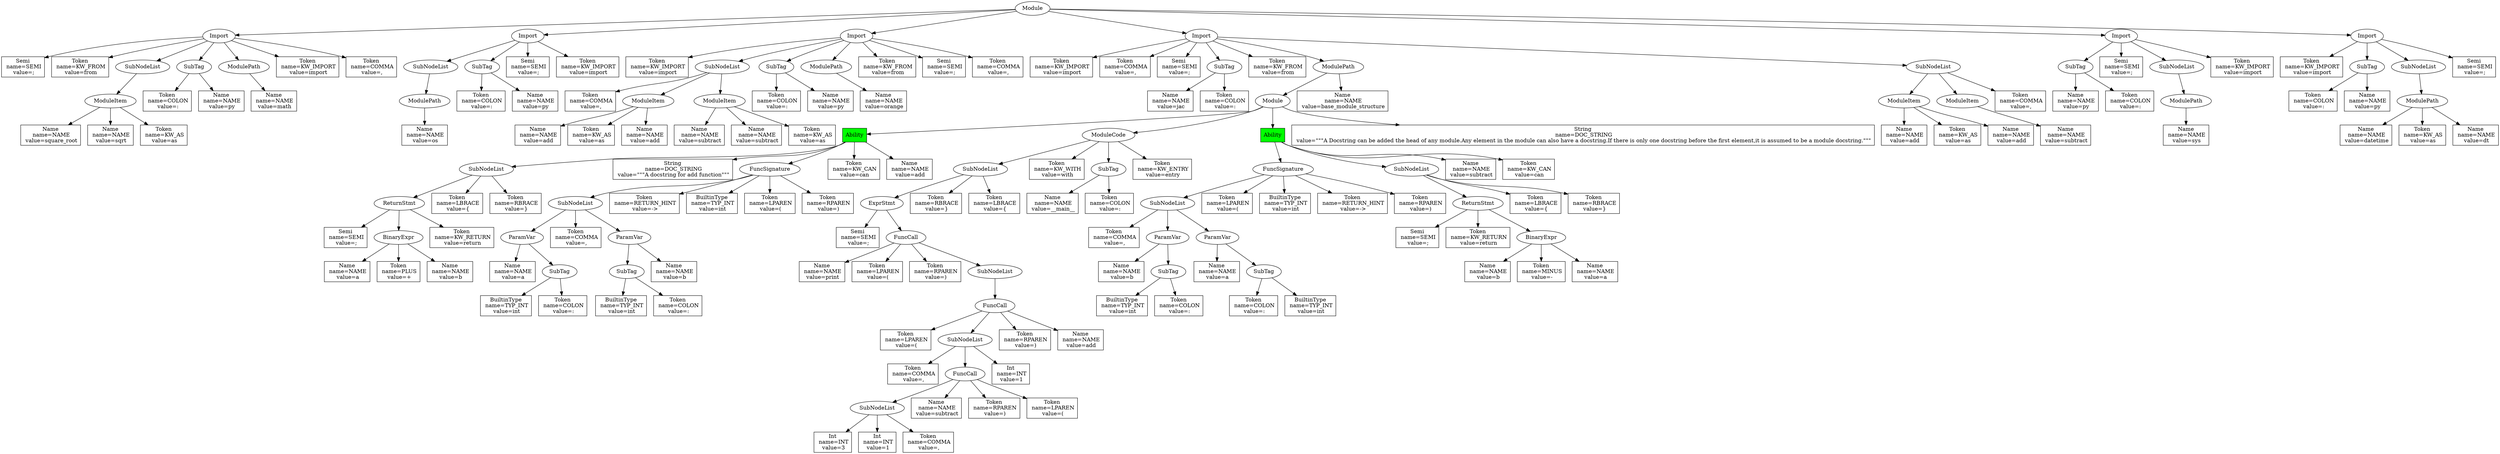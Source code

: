 
digraph graph1 {28 [label=<Token<BR/> name=COLON<BR/> value=:> shape="box"];
108 [label="ReturnStmt"];
41  -> 42;
81 [label=<Name<BR/> name=NAME<BR/> value=a> shape="box"];
10  -> 24;
13 [label=<Token<BR/> name=COLON<BR/> value=:> shape="box"];
129  -> 131;
113 [label=<Name<BR/> name=NAME<BR/> value=b> shape="box"];
55  -> 76;
15 [label=<Token<BR/> name=KW_FROM<BR/> value=from> shape="box"];
19 [label="SubNodeList"];
93 [label=<Name<BR/> name=NAME<BR/> value=a> shape="box"];
108  -> 114;
97 [label=<Token<BR/> name=COMMA<BR/> value=,> shape="box"];
36 [label="Import"];
46 [label=<Token<BR/> name=KW_IMPORT<BR/> value=import> shape="box"];
129  -> 132;
124  -> 145;
32 [label=<Name<BR/> name=NAME<BR/> value=datetime> shape="box"];
78  -> 84;
98 [label="ParamVar"];
149  -> 152;
78 [label="ReturnStmt"];
138  -> 139;
157  -> 158;
23 [label=<Name<BR/> name=NAME<BR/> value=square_root> shape="box"];
129  -> 143;
132  -> 134;
146 [label=<Token<BR/> name=RBRACE<BR/> value=}> shape="box"];
36  -> 41;
66 [label=<BuiltinType<BR/> name=TYP_INT<BR/> value=int> shape="box"];
166 [label="SubNodeList"];
62  -> 63;
171 [label=<Token<BR/> name=COMMA<BR/> value=,> shape="box"];
102 [label=<BuiltinType<BR/> name=TYP_INT<BR/> value=int> shape="box"];
157  -> 159;
64  -> 66;
116  -> 122;
45 [label="Import"];
163  -> 164;
157 [label="Import"];
80  -> 82;
132  -> 135;
109 [label=<Token<BR/> name=KW_RETURN<BR/> value=return> shape="box"];
135 [label="FuncCall"];
56 [label=<String<BR/> name=DOC_STRING<BR/> value=&quot;&quot;&quot;A docstring for add function&quot;&quot;&quot;> shape="box"];
26 [label=<Token<BR/> name=KW_IMPORT<BR/> value=import> shape="box"];
94  -> 95;
14 [label=<Name<BR/> name=NAME<BR/> value=py> shape="box"];
59  -> 61;
3  -> 5;
116  -> 117;
116  -> 119;
57 [label=<Token<BR/> name=KW_CAN<BR/> value=can> shape="box"];
77 [label=<Token<BR/> name=LBRACE<BR/> value={> shape="box"];
5 [label=<Name<BR/> name=NAME<BR/> value=py> shape="box"];
20  -> 21;
122  -> 146;
162 [label=<Token<BR/> name=KW_FROM<BR/> value=from> shape="box"];
151 [label=<Token<BR/> name=KW_AS<BR/> value=as> shape="box"];
147 [label=<Token<BR/> name=COMMA<BR/> value=,> shape="box"];
67 [label=<Token<BR/> name=COMMA<BR/> value=,> shape="box"];
45  -> 156;
59 [label="FuncSignature"];
59  -> 74;
163 [label="ModulePath"];
149  -> 151;
157  -> 162;
68  -> 70;
126 [label=<Name<BR/> name=NAME<BR/> value=print> shape="box"];
167  -> 170;
42 [label="ModulePath"];
10  -> 12;
76  -> 85;
107 [label=<Token<BR/> name=LBRACE<BR/> value={> shape="box"];
91  -> 97;
10  -> 16;
9 [label=<Semi<BR/> name=SEMI<BR/> value=;> shape="box"];
43 [label=<Name<BR/> name=NAME<BR/> value=os> shape="box"];
91  -> 92;
36  -> 38;
53  -> 86;
6  -> 7;
68  -> 69;
135  -> 138;
47  -> 49;
166  -> 167;
125  -> 127;
166  -> 172;
169 [label=<Token<BR/> name=KW_AS<BR/> value=as> shape="box"];
12 [label="SubTag"];
155 [label=<Name<BR/> name=NAME<BR/> value=subtract> shape="box"];
33 [label=<Token<BR/> name=KW_AS<BR/> value=as> shape="box"];
98  -> 99;
0  -> 1;
86 [label="Ability" shape="box" style="filled" fillcolor="green"];
53  -> 55;
53  -> 116;
50 [label=<Token<BR/> name=KW_FROM<BR/> value=from> shape="box"];
89  -> 90;
62 [label="ParamVar"];
136 [label=<Name<BR/> name=NAME<BR/> value=subtract> shape="box"];
123 [label=<Token<BR/> name=LBRACE<BR/> value={> shape="box"];
44 [label=<Semi<BR/> name=SEMI<BR/> value=;> shape="box"];
59  -> 75;
145 [label=<Semi<BR/> name=SEMI<BR/> value=;> shape="box"];
125 [label="FuncCall"];
1  -> 9;
10  -> 19;
152 [label=<Name<BR/> name=NAME<BR/> value=add> shape="box"];
27  -> 29;
112 [label=<Token<BR/> name=MINUS<BR/> value=-> shape="box"];
157  -> 166;
175 [label=<Name<BR/> name=NAME<BR/> value=subtract> shape="box"];
80  -> 81;
124 [label="ExprStmt"];
64 [label="SubTag"];
121 [label=<Name<BR/> name=NAME<BR/> value=__main__> shape="box"];
129  -> 130;
1  -> 2;
38  -> 39;
167  -> 168;
45  -> 46;
143 [label=<Token<BR/> name=RPAREN<BR/> value=)> shape="box"];
20  -> 23;
1  -> 3;
25  -> 26;
61 [label="SubNodeList"];
122  -> 123;
135  -> 142;
12  -> 13;
172  -> 173;
52 [label=<Name<BR/> name=NAME<BR/> value=base_module_structure> shape="box"];
138  -> 141;
76 [label="SubNodeList"];
105 [label=<BuiltinType<BR/> name=TYP_INT<BR/> value=int> shape="box"];
51  -> 53;
55  -> 56;
10  -> 11;
55  -> 59;
104 [label=<Token<BR/> name=RETURN_HINT<BR/> value=-&gt;> shape="box"];
159  -> 160;
16  -> 17;
78  -> 80;
86  -> 89;
3  -> 4;
100  -> 101;
117 [label=<Token<BR/> name=KW_WITH<BR/> value=with> shape="box"];
106  -> 108;
61  -> 62;
45  -> 50;
135  -> 137;
86  -> 88;
96 [label=<BuiltinType<BR/> name=TYP_INT<BR/> value=int> shape="box"];
48 [label=<Token<BR/> name=COLON<BR/> value=:> shape="box"];
164 [label=<Name<BR/> name=NAME<BR/> value=orange> shape="box"];
22 [label=<Token<BR/> name=KW_AS<BR/> value=as> shape="box"];
108  -> 109;
37 [label=<Token<BR/> name=KW_IMPORT<BR/> value=import> shape="box"];
95 [label=<Token<BR/> name=COLON<BR/> value=:> shape="box"];
31  -> 32;
154  -> 155;
25  -> 27;
131 [label=<Token<BR/> name=LPAREN<BR/> value=(> shape="box"];
87 [label=<Token<BR/> name=KW_CAN<BR/> value=can> shape="box"];
157  -> 176;
64  -> 65;
125  -> 126;
17 [label=<Name<BR/> name=NAME<BR/> value=math> shape="box"];
10  -> 15;
60 [label=<Token<BR/> name=LPAREN<BR/> value=(> shape="box"];
70 [label="SubTag"];
1 [label="Import"];
0  -> 157;
41 [label="SubNodeList"];
38 [label="SubTag"];
16 [label="ModulePath"];
6 [label="SubNodeList"];
31  -> 33;
144 [label=<Token<BR/> name=RPAREN<BR/> value=)> shape="box"];
100  -> 102;
114 [label=<Semi<BR/> name=SEMI<BR/> value=;> shape="box"];
65 [label=<Token<BR/> name=COLON<BR/> value=:> shape="box"];
69 [label=<Name<BR/> name=NAME<BR/> value=b> shape="box"];
119 [label="SubTag"];
110  -> 111;
116  -> 118;
170 [label=<Name<BR/> name=NAME<BR/> value=add> shape="box"];
153 [label=<Token<BR/> name=COMMA<BR/> value=,> shape="box"];
85 [label=<Token<BR/> name=RBRACE<BR/> value=}> shape="box"];
108  -> 110;
92  -> 94;
62  -> 64;
3 [label="SubTag"];
49 [label=<Name<BR/> name=NAME<BR/> value=jac> shape="box"];
30  -> 31;
53  -> 54;
86  -> 87;
31 [label="ModulePath"];
99 [label=<Name<BR/> name=NAME<BR/> value=b> shape="box"];
127 [label=<Token<BR/> name=LPAREN<BR/> value=(> shape="box"];
74 [label=<Token<BR/> name=RETURN_HINT<BR/> value=-&gt;> shape="box"];
141 [label=<Int<BR/> name=INT<BR/> value=1> shape="box"];
30 [label="SubNodeList"];
148  -> 149;
12  -> 14;
59  -> 60;
157  -> 165;
21 [label=<Name<BR/> name=NAME<BR/> value=sqrt> shape="box"];
111 [label=<Name<BR/> name=NAME<BR/> value=a> shape="box"];
158 [label=<Token<BR/> name=KW_IMPORT<BR/> value=import> shape="box"];
82 [label=<Token<BR/> name=PLUS<BR/> value=+> shape="box"];
106  -> 115;
110  -> 112;
27 [label="SubTag"];
10  -> 18;
83 [label=<Name<BR/> name=NAME<BR/> value=b> shape="box"];
80 [label="BinaryExpr"];
142 [label=<Token<BR/> name=RPAREN<BR/> value=)> shape="box"];
172 [label="ModuleItem"];
120 [label=<Token<BR/> name=COLON<BR/> value=:> shape="box"];
148  -> 154;
160 [label=<Token<BR/> name=COLON<BR/> value=:> shape="box"];
132 [label="SubNodeList"];
34 [label=<Name<BR/> name=NAME<BR/> value=dt> shape="box"];
72 [label=<BuiltinType<BR/> name=TYP_INT<BR/> value=int> shape="box"];
91 [label="SubNodeList"];
51  -> 52;
92  -> 93;
89  -> 103;
110 [label="BinaryExpr"];
132  -> 133;
89  -> 105;
94 [label="SubTag"];
25  -> 35;
24 [label=<Semi<BR/> name=SEMI<BR/> value=;> shape="box"];
45  -> 147;
154 [label="ModuleItem"];
7 [label="ModulePath"];
168 [label=<Name<BR/> name=NAME<BR/> value=add> shape="box"];
159  -> 161;
89  -> 91;
73 [label=<Token<BR/> name=RPAREN<BR/> value=)> shape="box"];
10 [label="Import"];
11 [label=<Token<BR/> name=KW_IMPORT<BR/> value=import> shape="box"];
45  -> 47;
172  -> 174;
137 [label=<Token<BR/> name=LPAREN<BR/> value=(> shape="box"];
47 [label="SubTag"];
125  -> 144;
148  -> 153;
128 [label="SubNodeList"];
76  -> 77;
91  -> 98;
122 [label="SubNodeList"];
0  -> 36;
58 [label=<Name<BR/> name=NAME<BR/> value=add> shape="box"];
51 [label="ModulePath"];
176 [label=<Semi<BR/> name=SEMI<BR/> value=;> shape="box"];
35 [label=<Semi<BR/> name=SEMI<BR/> value=;> shape="box"];
19  -> 20;
40 [label=<Name<BR/> name=NAME<BR/> value=py> shape="box"];
148 [label="SubNodeList"];
20  -> 22;
167  -> 169;
0 [label="Module"];
61  -> 67;
173 [label=<Name<BR/> name=NAME<BR/> value=subtract> shape="box"];
0  -> 10;
101 [label=<Token<BR/> name=COLON<BR/> value=:> shape="box"];
98  -> 100;
119  -> 121;
75 [label=<BuiltinType<BR/> name=TYP_INT<BR/> value=int> shape="box"];
167 [label="ModuleItem"];
149 [label="ModuleItem"];
76  -> 78;
140 [label=<Token<BR/> name=COMMA<BR/> value=,> shape="box"];
157  -> 163;
55 [label="Ability" shape="box" style="filled" fillcolor="green"];
130 [label=<Name<BR/> name=NAME<BR/> value=add> shape="box"];
29 [label=<Name<BR/> name=NAME<BR/> value=py> shape="box"];
39 [label=<Token<BR/> name=COLON<BR/> value=:> shape="box"];
92 [label="ParamVar"];
106 [label="SubNodeList"];
128  -> 129;
118 [label=<Token<BR/> name=KW_ENTRY<BR/> value=entry> shape="box"];
103 [label=<Token<BR/> name=RPAREN<BR/> value=)> shape="box"];
79 [label=<Token<BR/> name=KW_RETURN<BR/> value=return> shape="box"];
88 [label=<Name<BR/> name=NAME<BR/> value=subtract> shape="box"];
174 [label=<Token<BR/> name=KW_AS<BR/> value=as> shape="box"];
55  -> 58;
89 [label="FuncSignature"];
172  -> 175;
68 [label="ParamVar"];
122  -> 124;
53 [label="Module"];
2 [label=<Token<BR/> name=KW_IMPORT<BR/> value=import> shape="box"];
42  -> 43;
36  -> 44;
94  -> 96;
20 [label="ModuleItem"];
125  -> 128;
115 [label=<Token<BR/> name=RBRACE<BR/> value=}> shape="box"];
124  -> 125;
106  -> 107;
86  -> 106;
78  -> 79;
133 [label=<Int<BR/> name=INT<BR/> value=1> shape="box"];
0  -> 45;
165 [label=<Token<BR/> name=COMMA<BR/> value=,> shape="box"];
38  -> 40;
7  -> 8;
59  -> 73;
156 [label=<Semi<BR/> name=SEMI<BR/> value=;> shape="box"];
25 [label="Import"];
89  -> 104;
55  -> 57;
61  -> 68;
27  -> 28;
119  -> 120;
129 [label="FuncCall"];
36  -> 37;
90 [label=<Token<BR/> name=LPAREN<BR/> value=(> shape="box"];
166  -> 171;
116 [label="ModuleCode"];
159 [label="SubTag"];
8 [label=<Name<BR/> name=NAME<BR/> value=sys> shape="box"];
45  -> 51;
100 [label="SubTag"];
138 [label="SubNodeList"];
18 [label=<Token<BR/> name=COMMA<BR/> value=,> shape="box"];
1  -> 6;
134 [label=<Token<BR/> name=COMMA<BR/> value=,> shape="box"];
70  -> 72;
161 [label=<Name<BR/> name=NAME<BR/> value=py> shape="box"];
139 [label=<Int<BR/> name=INT<BR/> value=3> shape="box"];
135  -> 136;
0  -> 25;
110  -> 113;
25  -> 30;
47  -> 48;
80  -> 83;
4 [label=<Token<BR/> name=COLON<BR/> value=:> shape="box"];
84 [label=<Semi<BR/> name=SEMI<BR/> value=;> shape="box"];
45  -> 148;
70  -> 71;
71 [label=<Token<BR/> name=COLON<BR/> value=:> shape="box"];
31  -> 34;
138  -> 140;
63 [label=<Name<BR/> name=NAME<BR/> value=a> shape="box"];
149  -> 150;
54 [label=<String<BR/> name=DOC_STRING<BR/> value=&quot;&quot;&quot;A Docstring can be added the head of any module.

Any element in the module can also have a docstring.
If there is only one docstring before the first element,
it is assumed to be a module docstring.
&quot;&quot;&quot;> shape="box"];
150 [label=<Name<BR/> name=NAME<BR/> value=add> shape="box"];}
